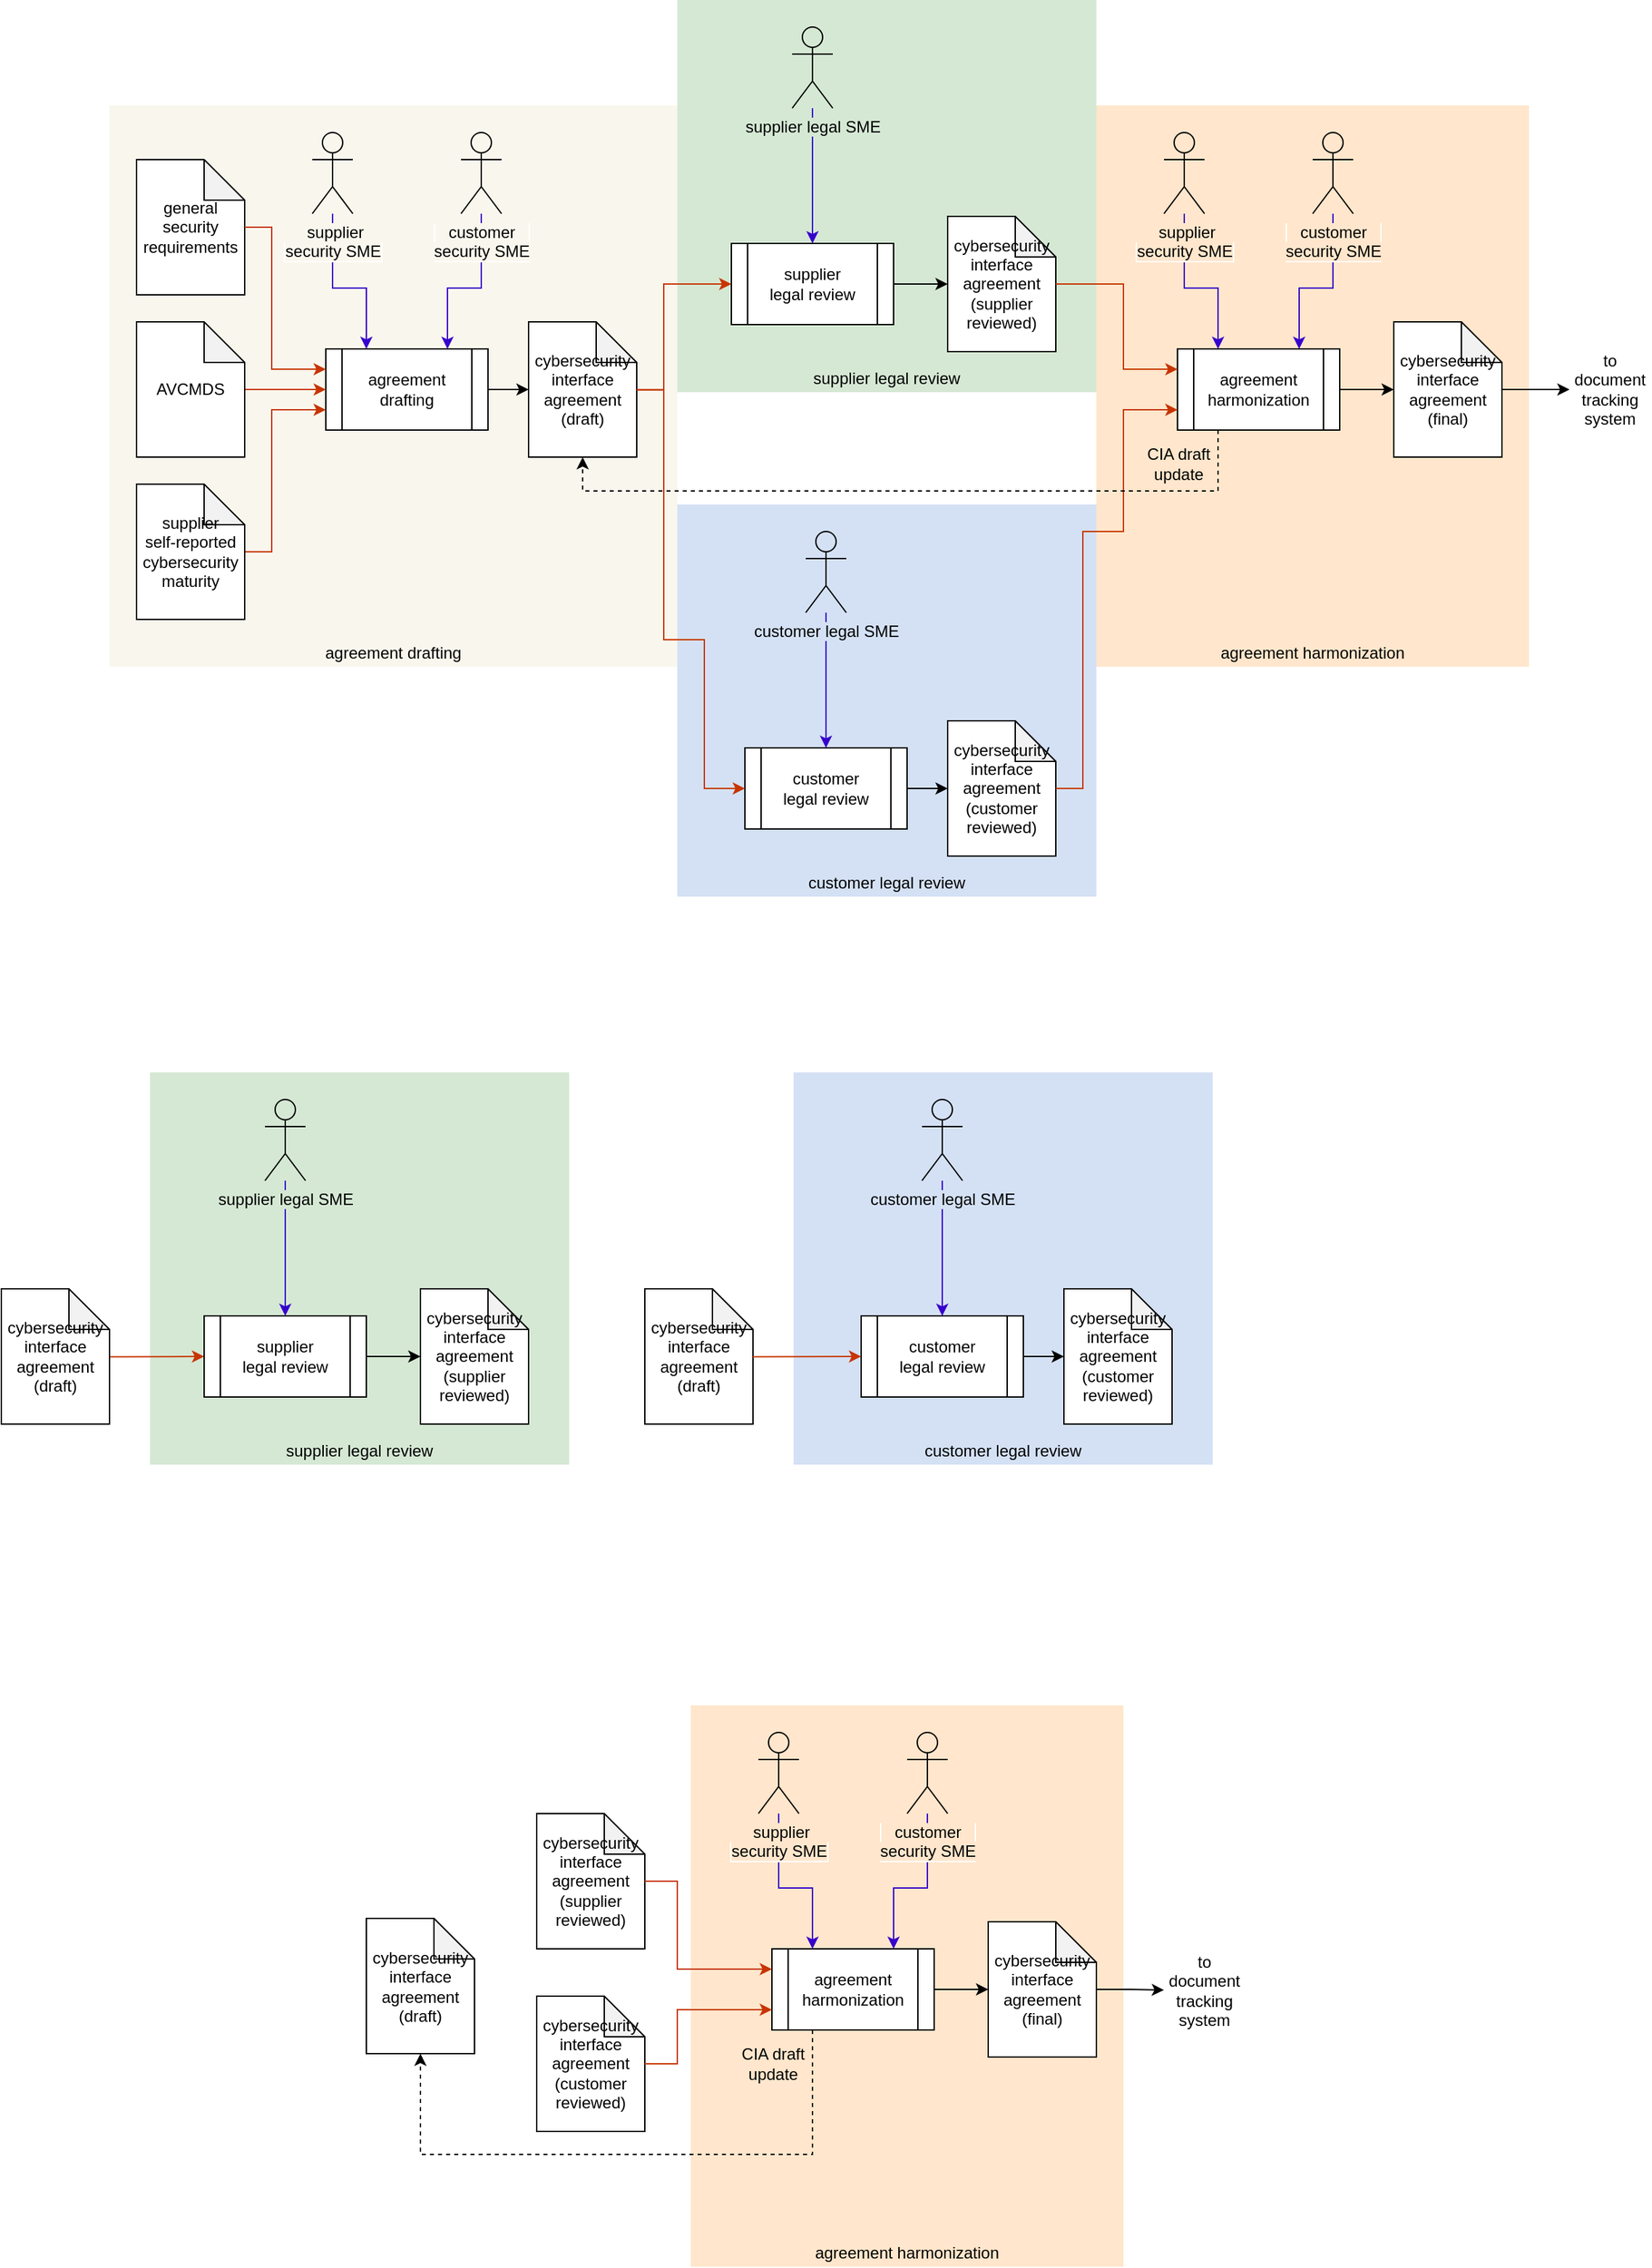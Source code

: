 <mxfile version="15.8.7" type="device"><diagram id="E2ULkJl6go0xUk4_vNiQ" name="Page-1"><mxGraphModel dx="1735" dy="997" grid="1" gridSize="10" guides="1" tooltips="1" connect="1" arrows="1" fold="1" page="0" pageScale="1" pageWidth="1100" pageHeight="850" math="0" shadow="0"><root><mxCell id="0"/><mxCell id="1" parent="0"/><mxCell id="80QuMCXeKGq2wlxNRJlu-8" value="" style="rounded=0;whiteSpace=wrap;html=1;strokeColor=none;fillColor=#FFE6CC;" parent="1" vertex="1"><mxGeometry x="740" y="405" width="320" height="415" as="geometry"/></mxCell><mxCell id="8uq7GXW5YBX9-7IQgmGA-5" value="" style="rounded=0;whiteSpace=wrap;html=1;strokeColor=none;fillColor=#D5E8D4;" parent="1" vertex="1"><mxGeometry x="430" y="327" width="310" height="290" as="geometry"/></mxCell><mxCell id="8uq7GXW5YBX9-7IQgmGA-1" value="" style="rounded=0;whiteSpace=wrap;html=1;fillColor=#f9f7ed;strokeColor=none;" parent="1" vertex="1"><mxGeometry x="10" y="405" width="420" height="415" as="geometry"/></mxCell><mxCell id="8uq7GXW5YBX9-7IQgmGA-2" value="" style="rounded=0;whiteSpace=wrap;html=1;strokeColor=none;fillColor=#D4E1F5;" parent="1" vertex="1"><mxGeometry x="430" y="700" width="310" height="290" as="geometry"/></mxCell><mxCell id="XKbH0hADGiryWMfeD4Mq-29" style="edgeStyle=orthogonalEdgeStyle;rounded=0;orthogonalLoop=1;jettySize=auto;html=1;entryX=0;entryY=0.5;entryDx=0;entryDy=0;entryPerimeter=0;" parent="1" source="XKbH0hADGiryWMfeD4Mq-4" target="XKbH0hADGiryWMfeD4Mq-14" edge="1"><mxGeometry relative="1" as="geometry"/></mxCell><mxCell id="XKbH0hADGiryWMfeD4Mq-4" value="agreement&lt;br&gt;drafting" style="shape=process;whiteSpace=wrap;html=1;backgroundOutline=1;" parent="1" vertex="1"><mxGeometry x="170" y="585" width="120" height="60" as="geometry"/></mxCell><mxCell id="XKbH0hADGiryWMfeD4Mq-38" style="edgeStyle=orthogonalEdgeStyle;rounded=0;orthogonalLoop=1;jettySize=auto;html=1;entryX=0.5;entryY=0;entryDx=0;entryDy=0;fillColor=#6a00ff;strokeColor=#3700CC;" parent="1" source="XKbH0hADGiryWMfeD4Mq-6" target="XKbH0hADGiryWMfeD4Mq-15" edge="1"><mxGeometry relative="1" as="geometry"/></mxCell><mxCell id="XKbH0hADGiryWMfeD4Mq-6" value="&lt;span style=&quot;background-color: rgb(213 , 232 , 212)&quot;&gt;supplier legal SME&lt;/span&gt;" style="shape=umlActor;verticalLabelPosition=bottom;labelBackgroundColor=#ffffff;verticalAlign=top;html=1;outlineConnect=0;fillColor=#D5E8D4;" parent="1" vertex="1"><mxGeometry x="515" y="347" width="30" height="60" as="geometry"/></mxCell><mxCell id="XKbH0hADGiryWMfeD4Mq-28" style="edgeStyle=orthogonalEdgeStyle;rounded=0;orthogonalLoop=1;jettySize=auto;html=1;entryX=0;entryY=0.75;entryDx=0;entryDy=0;fillColor=#fa6800;strokeColor=#C73500;" parent="1" source="XKbH0hADGiryWMfeD4Mq-12" target="XKbH0hADGiryWMfeD4Mq-4" edge="1"><mxGeometry relative="1" as="geometry"><Array as="points"><mxPoint x="130" y="735"/><mxPoint x="130" y="630"/></Array></mxGeometry></mxCell><mxCell id="XKbH0hADGiryWMfeD4Mq-12" value="supplier&lt;br&gt;self-reported cybersecurity maturity" style="shape=note;whiteSpace=wrap;html=1;backgroundOutline=1;darkOpacity=0.05;" parent="1" vertex="1"><mxGeometry x="30" y="685" width="80" height="100" as="geometry"/></mxCell><mxCell id="XKbH0hADGiryWMfeD4Mq-30" style="edgeStyle=orthogonalEdgeStyle;rounded=0;orthogonalLoop=1;jettySize=auto;html=1;entryX=0;entryY=0.5;entryDx=0;entryDy=0;fillColor=#fa6800;strokeColor=#C73500;exitX=0.998;exitY=0.503;exitDx=0;exitDy=0;exitPerimeter=0;" parent="1" source="XKbH0hADGiryWMfeD4Mq-14" target="XKbH0hADGiryWMfeD4Mq-15" edge="1"><mxGeometry relative="1" as="geometry"><Array as="points"><mxPoint x="420" y="615"/><mxPoint x="420" y="537"/></Array></mxGeometry></mxCell><mxCell id="XKbH0hADGiryWMfeD4Mq-14" value="cybersecurity interface agreement (draft)" style="shape=note;whiteSpace=wrap;html=1;backgroundOutline=1;darkOpacity=0.05;" parent="1" vertex="1"><mxGeometry x="320" y="565" width="80" height="100" as="geometry"/></mxCell><mxCell id="XKbH0hADGiryWMfeD4Mq-33" value="" style="edgeStyle=orthogonalEdgeStyle;rounded=0;orthogonalLoop=1;jettySize=auto;html=1;" parent="1" source="XKbH0hADGiryWMfeD4Mq-15" target="XKbH0hADGiryWMfeD4Mq-16" edge="1"><mxGeometry relative="1" as="geometry"/></mxCell><mxCell id="XKbH0hADGiryWMfeD4Mq-15" value="supplier&lt;br&gt;legal review" style="shape=process;whiteSpace=wrap;html=1;backgroundOutline=1;" parent="1" vertex="1"><mxGeometry x="470" y="507" width="120" height="60" as="geometry"/></mxCell><mxCell id="XKbH0hADGiryWMfeD4Mq-16" value="cybersecurity interface agreement (supplier reviewed)" style="shape=note;whiteSpace=wrap;html=1;backgroundOutline=1;darkOpacity=0.05;" parent="1" vertex="1"><mxGeometry x="630" y="487" width="80" height="100" as="geometry"/></mxCell><mxCell id="XKbH0hADGiryWMfeD4Mq-36" style="edgeStyle=orthogonalEdgeStyle;rounded=0;orthogonalLoop=1;jettySize=auto;html=1;entryX=0;entryY=0.5;entryDx=0;entryDy=0;entryPerimeter=0;" parent="1" source="XKbH0hADGiryWMfeD4Mq-19" target="XKbH0hADGiryWMfeD4Mq-20" edge="1"><mxGeometry relative="1" as="geometry"><mxPoint x="640" y="910" as="targetPoint"/></mxGeometry></mxCell><mxCell id="XKbH0hADGiryWMfeD4Mq-19" value="customer&lt;br&gt;legal review" style="shape=process;whiteSpace=wrap;html=1;backgroundOutline=1;" parent="1" vertex="1"><mxGeometry x="480" y="880" width="120" height="60" as="geometry"/></mxCell><mxCell id="XKbH0hADGiryWMfeD4Mq-56" style="edgeStyle=orthogonalEdgeStyle;rounded=0;orthogonalLoop=1;jettySize=auto;html=1;entryX=0;entryY=0.5;entryDx=0;entryDy=0;exitX=1;exitY=0.5;exitDx=0;exitDy=0;exitPerimeter=0;" parent="1" source="80QuMCXeKGq2wlxNRJlu-14" target="XKbH0hADGiryWMfeD4Mq-55" edge="1"><mxGeometry relative="1" as="geometry"><mxPoint x="1040" y="615" as="sourcePoint"/><mxPoint x="980" y="615" as="targetPoint"/></mxGeometry></mxCell><mxCell id="XKbH0hADGiryWMfeD4Mq-20" value="cybersecurity interface agreement (customer reviewed)" style="shape=note;whiteSpace=wrap;html=1;backgroundOutline=1;darkOpacity=0.05;" parent="1" vertex="1"><mxGeometry x="630" y="860" width="80" height="100" as="geometry"/></mxCell><mxCell id="XKbH0hADGiryWMfeD4Mq-47" style="edgeStyle=orthogonalEdgeStyle;rounded=0;orthogonalLoop=1;jettySize=auto;html=1;entryX=0.25;entryY=0;entryDx=0;entryDy=0;fillColor=#6a00ff;strokeColor=#3700CC;" parent="1" source="XKbH0hADGiryWMfeD4Mq-44" target="XKbH0hADGiryWMfeD4Mq-4" edge="1"><mxGeometry relative="1" as="geometry"><Array as="points"><mxPoint x="175" y="540"/><mxPoint x="200" y="540"/></Array></mxGeometry></mxCell><mxCell id="XKbH0hADGiryWMfeD4Mq-44" value="&lt;span style=&quot;background-color: rgb(249 , 247 , 237)&quot;&gt;&amp;nbsp; &amp;nbsp; &amp;nbsp;supplier&amp;nbsp; &amp;nbsp;&amp;nbsp;&lt;br&gt;security SME&lt;/span&gt;" style="shape=umlActor;verticalLabelPosition=bottom;labelBackgroundColor=#ffffff;verticalAlign=top;html=1;outlineConnect=0;fillColor=#F9F7ED;" parent="1" vertex="1"><mxGeometry x="160" y="425" width="30" height="60" as="geometry"/></mxCell><mxCell id="XKbH0hADGiryWMfeD4Mq-55" value="to document tracking system" style="text;html=1;strokeColor=none;fillColor=none;align=center;verticalAlign=middle;whiteSpace=wrap;rounded=0;" parent="1" vertex="1"><mxGeometry x="1090" y="585" width="60" height="60" as="geometry"/></mxCell><mxCell id="XKbH0hADGiryWMfeD4Mq-60" style="edgeStyle=orthogonalEdgeStyle;rounded=0;orthogonalLoop=1;jettySize=auto;html=1;entryX=0.5;entryY=0;entryDx=0;entryDy=0;fillColor=#6a00ff;strokeColor=#3700CC;" parent="1" source="XKbH0hADGiryWMfeD4Mq-59" target="XKbH0hADGiryWMfeD4Mq-19" edge="1"><mxGeometry relative="1" as="geometry"/></mxCell><mxCell id="XKbH0hADGiryWMfeD4Mq-59" value="&lt;span style=&quot;background-color: rgb(212 , 225 , 245)&quot;&gt;customer legal SME&lt;/span&gt;" style="shape=umlActor;verticalLabelPosition=bottom;labelBackgroundColor=#ffffff;verticalAlign=top;html=1;outlineConnect=0;fillColor=#D4E1F5;" parent="1" vertex="1"><mxGeometry x="525" y="720" width="30" height="60" as="geometry"/></mxCell><mxCell id="8uq7GXW5YBX9-7IQgmGA-6" value="customer legal review" style="text;html=1;strokeColor=none;fillColor=none;align=center;verticalAlign=middle;whiteSpace=wrap;rounded=0;" parent="1" vertex="1"><mxGeometry x="430" y="970" width="310" height="20" as="geometry"/></mxCell><mxCell id="8uq7GXW5YBX9-7IQgmGA-7" value="supplier legal review" style="text;html=1;strokeColor=none;fillColor=none;align=center;verticalAlign=middle;whiteSpace=wrap;rounded=0;" parent="1" vertex="1"><mxGeometry x="430" y="597" width="310" height="20" as="geometry"/></mxCell><mxCell id="8uq7GXW5YBX9-7IQgmGA-8" value="agreement drafting" style="text;html=1;strokeColor=none;fillColor=none;align=center;verticalAlign=middle;whiteSpace=wrap;rounded=0;" parent="1" vertex="1"><mxGeometry x="10" y="800" width="420" height="20" as="geometry"/></mxCell><mxCell id="80QuMCXeKGq2wlxNRJlu-1" style="edgeStyle=orthogonalEdgeStyle;rounded=0;orthogonalLoop=1;jettySize=auto;html=1;entryX=0;entryY=0.5;entryDx=0;entryDy=0;fillColor=#fa6800;strokeColor=#C73500;" parent="1" source="80QuMCXeKGq2wlxNRJlu-2" target="XKbH0hADGiryWMfeD4Mq-4" edge="1"><mxGeometry relative="1" as="geometry"><mxPoint x="180" y="625" as="targetPoint"/></mxGeometry></mxCell><mxCell id="80QuMCXeKGq2wlxNRJlu-2" value="AVCMDS" style="shape=note;whiteSpace=wrap;html=1;backgroundOutline=1;darkOpacity=0.05;" parent="1" vertex="1"><mxGeometry x="30" y="565" width="80" height="100" as="geometry"/></mxCell><mxCell id="80QuMCXeKGq2wlxNRJlu-4" style="edgeStyle=orthogonalEdgeStyle;rounded=0;orthogonalLoop=1;jettySize=auto;html=1;entryX=0.75;entryY=0;entryDx=0;entryDy=0;fillColor=#6a00ff;strokeColor=#3700CC;" parent="1" source="80QuMCXeKGq2wlxNRJlu-5" target="XKbH0hADGiryWMfeD4Mq-4" edge="1"><mxGeometry relative="1" as="geometry"><mxPoint x="315" y="585" as="targetPoint"/><Array as="points"><mxPoint x="285" y="540"/><mxPoint x="260" y="540"/></Array></mxGeometry></mxCell><mxCell id="80QuMCXeKGq2wlxNRJlu-5" value="&lt;span style=&quot;background-color: rgb(249 , 247 , 237)&quot;&gt;&amp;nbsp; &amp;nbsp;customer&amp;nbsp; &amp;nbsp;&lt;br&gt;security SME&lt;/span&gt;" style="shape=umlActor;verticalLabelPosition=bottom;labelBackgroundColor=#ffffff;verticalAlign=top;html=1;outlineConnect=0;fillColor=#F9F7ED;" parent="1" vertex="1"><mxGeometry x="270" y="425" width="30" height="60" as="geometry"/></mxCell><mxCell id="80QuMCXeKGq2wlxNRJlu-7" style="edgeStyle=orthogonalEdgeStyle;rounded=0;orthogonalLoop=1;jettySize=auto;html=1;entryX=0;entryY=0.5;entryDx=0;entryDy=0;fillColor=#fa6800;strokeColor=#C73500;exitX=0.999;exitY=0.502;exitDx=0;exitDy=0;exitPerimeter=0;" parent="1" source="XKbH0hADGiryWMfeD4Mq-14" target="XKbH0hADGiryWMfeD4Mq-19" edge="1"><mxGeometry relative="1" as="geometry"><Array as="points"><mxPoint x="420" y="615"/><mxPoint x="420" y="800"/><mxPoint x="450" y="800"/><mxPoint x="450" y="910"/></Array><mxPoint x="409.68" y="615.1" as="sourcePoint"/><mxPoint x="480" y="820.0" as="targetPoint"/></mxGeometry></mxCell><mxCell id="80QuMCXeKGq2wlxNRJlu-9" value="general security requirements" style="shape=note;whiteSpace=wrap;html=1;backgroundOutline=1;darkOpacity=0.05;" parent="1" vertex="1"><mxGeometry x="30" y="445" width="80" height="100" as="geometry"/></mxCell><mxCell id="80QuMCXeKGq2wlxNRJlu-10" style="edgeStyle=orthogonalEdgeStyle;rounded=0;orthogonalLoop=1;jettySize=auto;html=1;entryX=0;entryY=0.25;entryDx=0;entryDy=0;fillColor=#fa6800;strokeColor=#C73500;" parent="1" source="80QuMCXeKGq2wlxNRJlu-9" target="XKbH0hADGiryWMfeD4Mq-4" edge="1"><mxGeometry relative="1" as="geometry"><mxPoint x="170" y="485" as="targetPoint"/><Array as="points"><mxPoint x="130" y="495"/><mxPoint x="130" y="600"/></Array></mxGeometry></mxCell><mxCell id="80QuMCXeKGq2wlxNRJlu-11" value="agreement harmonization" style="text;html=1;strokeColor=none;fillColor=none;align=center;verticalAlign=middle;whiteSpace=wrap;rounded=0;" parent="1" vertex="1"><mxGeometry x="740" y="800" width="320" height="20" as="geometry"/></mxCell><mxCell id="80QuMCXeKGq2wlxNRJlu-12" style="edgeStyle=orthogonalEdgeStyle;rounded=0;orthogonalLoop=1;jettySize=auto;html=1;entryX=0;entryY=0.5;entryDx=0;entryDy=0;entryPerimeter=0;" parent="1" source="80QuMCXeKGq2wlxNRJlu-13" target="80QuMCXeKGq2wlxNRJlu-14" edge="1"><mxGeometry relative="1" as="geometry"/></mxCell><mxCell id="80QuMCXeKGq2wlxNRJlu-13" value="agreement harmonization" style="shape=process;whiteSpace=wrap;html=1;backgroundOutline=1;" parent="1" vertex="1"><mxGeometry x="800" y="585" width="120" height="60" as="geometry"/></mxCell><mxCell id="80QuMCXeKGq2wlxNRJlu-14" value="cybersecurity interface agreement (final)" style="shape=note;whiteSpace=wrap;html=1;backgroundOutline=1;darkOpacity=0.05;" parent="1" vertex="1"><mxGeometry x="960" y="565" width="80" height="100" as="geometry"/></mxCell><mxCell id="80QuMCXeKGq2wlxNRJlu-15" style="edgeStyle=orthogonalEdgeStyle;rounded=0;orthogonalLoop=1;jettySize=auto;html=1;entryX=0.25;entryY=0;entryDx=0;entryDy=0;fillColor=#6a00ff;strokeColor=#3700CC;" parent="1" source="80QuMCXeKGq2wlxNRJlu-16" target="80QuMCXeKGq2wlxNRJlu-13" edge="1"><mxGeometry relative="1" as="geometry"><Array as="points"><mxPoint x="805" y="540"/><mxPoint x="830" y="540"/></Array></mxGeometry></mxCell><mxCell id="80QuMCXeKGq2wlxNRJlu-16" value="&lt;span style=&quot;background-color: rgb(255 , 230 , 204)&quot;&gt;&amp;nbsp; &amp;nbsp; &amp;nbsp;supplier&amp;nbsp; &amp;nbsp;&amp;nbsp;&lt;br&gt;security SME&lt;/span&gt;" style="shape=umlActor;verticalLabelPosition=bottom;labelBackgroundColor=#ffffff;verticalAlign=top;html=1;outlineConnect=0;fillColor=#FFE6CC;" parent="1" vertex="1"><mxGeometry x="790" y="425" width="30" height="60" as="geometry"/></mxCell><mxCell id="80QuMCXeKGq2wlxNRJlu-17" style="edgeStyle=orthogonalEdgeStyle;rounded=0;orthogonalLoop=1;jettySize=auto;html=1;entryX=0.75;entryY=0;entryDx=0;entryDy=0;fillColor=#6a00ff;strokeColor=#3700CC;" parent="1" source="80QuMCXeKGq2wlxNRJlu-18" target="80QuMCXeKGq2wlxNRJlu-13" edge="1"><mxGeometry relative="1" as="geometry"><mxPoint x="945" y="585" as="targetPoint"/><Array as="points"><mxPoint x="915" y="540"/><mxPoint x="890" y="540"/></Array></mxGeometry></mxCell><mxCell id="80QuMCXeKGq2wlxNRJlu-18" value="&lt;span style=&quot;background-color: rgb(255 , 230 , 204)&quot;&gt;&amp;nbsp; &amp;nbsp;customer&amp;nbsp; &amp;nbsp;&lt;br&gt;security SME&lt;/span&gt;" style="shape=umlActor;verticalLabelPosition=bottom;labelBackgroundColor=#ffffff;verticalAlign=top;html=1;outlineConnect=0;fillColor=#FFE6CC;" parent="1" vertex="1"><mxGeometry x="900" y="425" width="30" height="60" as="geometry"/></mxCell><mxCell id="80QuMCXeKGq2wlxNRJlu-19" style="edgeStyle=orthogonalEdgeStyle;rounded=0;orthogonalLoop=1;jettySize=auto;html=1;entryX=0;entryY=0.25;entryDx=0;entryDy=0;fillColor=#fa6800;strokeColor=#C73500;exitX=1;exitY=0.5;exitDx=0;exitDy=0;exitPerimeter=0;" parent="1" source="XKbH0hADGiryWMfeD4Mq-16" target="80QuMCXeKGq2wlxNRJlu-13" edge="1"><mxGeometry relative="1" as="geometry"><mxPoint x="1100" y="525.3" as="sourcePoint"/><mxPoint x="1160.16" y="290" as="targetPoint"/><Array as="points"><mxPoint x="760" y="537"/><mxPoint x="760" y="600"/></Array></mxGeometry></mxCell><mxCell id="80QuMCXeKGq2wlxNRJlu-20" style="edgeStyle=orthogonalEdgeStyle;rounded=0;orthogonalLoop=1;jettySize=auto;html=1;entryX=0;entryY=0.75;entryDx=0;entryDy=0;fillColor=#fa6800;strokeColor=#C73500;exitX=1;exitY=0.5;exitDx=0;exitDy=0;exitPerimeter=0;" parent="1" source="XKbH0hADGiryWMfeD4Mq-20" target="80QuMCXeKGq2wlxNRJlu-13" edge="1"><mxGeometry relative="1" as="geometry"><mxPoint x="729.84" y="865.3" as="sourcePoint"/><mxPoint x="790" y="630" as="targetPoint"/><Array as="points"><mxPoint x="730" y="910"/><mxPoint x="730" y="720"/><mxPoint x="760" y="720"/><mxPoint x="760" y="630"/></Array></mxGeometry></mxCell><mxCell id="80QuMCXeKGq2wlxNRJlu-21" style="edgeStyle=orthogonalEdgeStyle;rounded=0;orthogonalLoop=1;jettySize=auto;html=1;strokeWidth=1;dashed=1;entryX=0.5;entryY=1;entryDx=0;entryDy=0;exitX=0.25;exitY=1;exitDx=0;exitDy=0;entryPerimeter=0;" parent="1" source="80QuMCXeKGq2wlxNRJlu-13" target="XKbH0hADGiryWMfeD4Mq-14" edge="1"><mxGeometry relative="1" as="geometry"><Array as="points"><mxPoint x="830" y="690"/><mxPoint x="360" y="690"/></Array><mxPoint x="850" y="1130" as="sourcePoint"/><mxPoint x="720" y="1130" as="targetPoint"/></mxGeometry></mxCell><mxCell id="80QuMCXeKGq2wlxNRJlu-22" value="CIA draft update" style="text;html=1;strokeColor=none;fillColor=none;align=center;verticalAlign=middle;whiteSpace=wrap;rounded=0;" parent="1" vertex="1"><mxGeometry x="776" y="650" width="50" height="40" as="geometry"/></mxCell><mxCell id="80QuMCXeKGq2wlxNRJlu-23" value="" style="rounded=0;whiteSpace=wrap;html=1;strokeColor=none;fillColor=#D5E8D4;" parent="1" vertex="1"><mxGeometry x="40" y="1120" width="310" height="290" as="geometry"/></mxCell><mxCell id="80QuMCXeKGq2wlxNRJlu-24" style="edgeStyle=orthogonalEdgeStyle;rounded=0;orthogonalLoop=1;jettySize=auto;html=1;entryX=0.5;entryY=0;entryDx=0;entryDy=0;fillColor=#6a00ff;strokeColor=#3700CC;" parent="1" source="80QuMCXeKGq2wlxNRJlu-25" target="80QuMCXeKGq2wlxNRJlu-29" edge="1"><mxGeometry relative="1" as="geometry"/></mxCell><mxCell id="80QuMCXeKGq2wlxNRJlu-25" value="&lt;span style=&quot;background-color: rgb(213 , 232 , 212)&quot;&gt;supplier legal SME&lt;/span&gt;" style="shape=umlActor;verticalLabelPosition=bottom;labelBackgroundColor=#ffffff;verticalAlign=top;html=1;outlineConnect=0;fillColor=#D5E8D4;" parent="1" vertex="1"><mxGeometry x="125" y="1140" width="30" height="60" as="geometry"/></mxCell><mxCell id="80QuMCXeKGq2wlxNRJlu-26" style="edgeStyle=orthogonalEdgeStyle;rounded=0;orthogonalLoop=1;jettySize=auto;html=1;entryX=0;entryY=0.5;entryDx=0;entryDy=0;fillColor=#fa6800;strokeColor=#C73500;exitX=0.998;exitY=0.503;exitDx=0;exitDy=0;exitPerimeter=0;" parent="1" source="80QuMCXeKGq2wlxNRJlu-27" target="80QuMCXeKGq2wlxNRJlu-29" edge="1"><mxGeometry relative="1" as="geometry"><Array as="points"><mxPoint x="20" y="1330"/><mxPoint x="20" y="1330"/></Array></mxGeometry></mxCell><mxCell id="80QuMCXeKGq2wlxNRJlu-27" value="cybersecurity interface agreement (draft)" style="shape=note;whiteSpace=wrap;html=1;backgroundOutline=1;darkOpacity=0.05;" parent="1" vertex="1"><mxGeometry x="-70" y="1280" width="80" height="100" as="geometry"/></mxCell><mxCell id="80QuMCXeKGq2wlxNRJlu-28" value="" style="edgeStyle=orthogonalEdgeStyle;rounded=0;orthogonalLoop=1;jettySize=auto;html=1;" parent="1" source="80QuMCXeKGq2wlxNRJlu-29" target="80QuMCXeKGq2wlxNRJlu-30" edge="1"><mxGeometry relative="1" as="geometry"/></mxCell><mxCell id="80QuMCXeKGq2wlxNRJlu-29" value="supplier&lt;br&gt;legal review" style="shape=process;whiteSpace=wrap;html=1;backgroundOutline=1;" parent="1" vertex="1"><mxGeometry x="80" y="1300" width="120" height="60" as="geometry"/></mxCell><mxCell id="80QuMCXeKGq2wlxNRJlu-30" value="cybersecurity interface agreement (supplier reviewed)" style="shape=note;whiteSpace=wrap;html=1;backgroundOutline=1;darkOpacity=0.05;" parent="1" vertex="1"><mxGeometry x="240" y="1280" width="80" height="100" as="geometry"/></mxCell><mxCell id="80QuMCXeKGq2wlxNRJlu-31" value="supplier legal review" style="text;html=1;strokeColor=none;fillColor=none;align=center;verticalAlign=middle;whiteSpace=wrap;rounded=0;" parent="1" vertex="1"><mxGeometry x="40" y="1390" width="310" height="20" as="geometry"/></mxCell><mxCell id="80QuMCXeKGq2wlxNRJlu-43" value="" style="rounded=0;whiteSpace=wrap;html=1;strokeColor=none;fillColor=#D4E1F5;" parent="1" vertex="1"><mxGeometry x="516" y="1120" width="310" height="290" as="geometry"/></mxCell><mxCell id="80QuMCXeKGq2wlxNRJlu-44" value="cybersecurity interface agreement (draft)" style="shape=note;whiteSpace=wrap;html=1;backgroundOutline=1;darkOpacity=0.05;" parent="1" vertex="1"><mxGeometry x="406" y="1280" width="80" height="100" as="geometry"/></mxCell><mxCell id="80QuMCXeKGq2wlxNRJlu-45" style="edgeStyle=orthogonalEdgeStyle;rounded=0;orthogonalLoop=1;jettySize=auto;html=1;entryX=0;entryY=0.5;entryDx=0;entryDy=0;entryPerimeter=0;" parent="1" source="80QuMCXeKGq2wlxNRJlu-46" target="80QuMCXeKGq2wlxNRJlu-47" edge="1"><mxGeometry relative="1" as="geometry"><mxPoint x="726" y="1330" as="targetPoint"/></mxGeometry></mxCell><mxCell id="80QuMCXeKGq2wlxNRJlu-46" value="customer&lt;br&gt;legal review" style="shape=process;whiteSpace=wrap;html=1;backgroundOutline=1;" parent="1" vertex="1"><mxGeometry x="566" y="1300" width="120" height="60" as="geometry"/></mxCell><mxCell id="80QuMCXeKGq2wlxNRJlu-47" value="cybersecurity interface agreement (customer reviewed)" style="shape=note;whiteSpace=wrap;html=1;backgroundOutline=1;darkOpacity=0.05;" parent="1" vertex="1"><mxGeometry x="716" y="1280" width="80" height="100" as="geometry"/></mxCell><mxCell id="80QuMCXeKGq2wlxNRJlu-48" style="edgeStyle=orthogonalEdgeStyle;rounded=0;orthogonalLoop=1;jettySize=auto;html=1;entryX=0.5;entryY=0;entryDx=0;entryDy=0;fillColor=#6a00ff;strokeColor=#3700CC;" parent="1" source="80QuMCXeKGq2wlxNRJlu-49" target="80QuMCXeKGq2wlxNRJlu-46" edge="1"><mxGeometry relative="1" as="geometry"/></mxCell><mxCell id="80QuMCXeKGq2wlxNRJlu-49" value="&lt;span style=&quot;background-color: rgb(212 , 225 , 245)&quot;&gt;customer legal SME&lt;/span&gt;" style="shape=umlActor;verticalLabelPosition=bottom;labelBackgroundColor=#ffffff;verticalAlign=top;html=1;outlineConnect=0;fillColor=#D4E1F5;" parent="1" vertex="1"><mxGeometry x="611" y="1140" width="30" height="60" as="geometry"/></mxCell><mxCell id="80QuMCXeKGq2wlxNRJlu-50" value="customer legal review" style="text;html=1;strokeColor=none;fillColor=none;align=center;verticalAlign=middle;whiteSpace=wrap;rounded=0;" parent="1" vertex="1"><mxGeometry x="516" y="1390" width="310" height="20" as="geometry"/></mxCell><mxCell id="80QuMCXeKGq2wlxNRJlu-51" style="edgeStyle=orthogonalEdgeStyle;rounded=0;orthogonalLoop=1;jettySize=auto;html=1;entryX=0;entryY=0.5;entryDx=0;entryDy=0;fillColor=#fa6800;strokeColor=#C73500;exitX=0.999;exitY=0.502;exitDx=0;exitDy=0;exitPerimeter=0;" parent="1" source="80QuMCXeKGq2wlxNRJlu-44" target="80QuMCXeKGq2wlxNRJlu-46" edge="1"><mxGeometry relative="1" as="geometry"><Array as="points"><mxPoint x="486" y="1330"/><mxPoint x="486" y="1330"/></Array><mxPoint x="495.68" y="1035.1" as="sourcePoint"/><mxPoint x="566" y="1240" as="targetPoint"/></mxGeometry></mxCell><mxCell id="80QuMCXeKGq2wlxNRJlu-52" value="" style="rounded=0;whiteSpace=wrap;html=1;strokeColor=none;fillColor=#FFE6CC;" parent="1" vertex="1"><mxGeometry x="440" y="1588" width="320" height="415" as="geometry"/></mxCell><mxCell id="80QuMCXeKGq2wlxNRJlu-57" value="cybersecurity interface agreement (draft)" style="shape=note;whiteSpace=wrap;html=1;backgroundOutline=1;darkOpacity=0.05;" parent="1" vertex="1"><mxGeometry x="200" y="1745.5" width="80" height="100" as="geometry"/></mxCell><mxCell id="80QuMCXeKGq2wlxNRJlu-60" value="cybersecurity interface agreement (supplier reviewed)" style="shape=note;whiteSpace=wrap;html=1;backgroundOutline=1;darkOpacity=0.05;" parent="1" vertex="1"><mxGeometry x="326" y="1668" width="80" height="100" as="geometry"/></mxCell><mxCell id="80QuMCXeKGq2wlxNRJlu-61" style="edgeStyle=orthogonalEdgeStyle;rounded=0;orthogonalLoop=1;jettySize=auto;html=1;entryX=0;entryY=0.5;entryDx=0;entryDy=0;exitX=1;exitY=0.5;exitDx=0;exitDy=0;exitPerimeter=0;" parent="1" source="80QuMCXeKGq2wlxNRJlu-68" target="80QuMCXeKGq2wlxNRJlu-62" edge="1"><mxGeometry relative="1" as="geometry"><mxPoint x="740" y="1798" as="sourcePoint"/><mxPoint x="680" y="1798" as="targetPoint"/></mxGeometry></mxCell><mxCell id="80QuMCXeKGq2wlxNRJlu-62" value="to document tracking system" style="text;html=1;strokeColor=none;fillColor=none;align=center;verticalAlign=middle;whiteSpace=wrap;rounded=0;" parent="1" vertex="1"><mxGeometry x="790" y="1770" width="60" height="57" as="geometry"/></mxCell><mxCell id="80QuMCXeKGq2wlxNRJlu-65" value="agreement harmonization" style="text;html=1;strokeColor=none;fillColor=none;align=center;verticalAlign=middle;whiteSpace=wrap;rounded=0;" parent="1" vertex="1"><mxGeometry x="440" y="1983" width="320" height="20" as="geometry"/></mxCell><mxCell id="80QuMCXeKGq2wlxNRJlu-66" style="edgeStyle=orthogonalEdgeStyle;rounded=0;orthogonalLoop=1;jettySize=auto;html=1;entryX=0;entryY=0.5;entryDx=0;entryDy=0;entryPerimeter=0;" parent="1" source="80QuMCXeKGq2wlxNRJlu-67" target="80QuMCXeKGq2wlxNRJlu-68" edge="1"><mxGeometry relative="1" as="geometry"/></mxCell><mxCell id="80QuMCXeKGq2wlxNRJlu-67" value="agreement harmonization" style="shape=process;whiteSpace=wrap;html=1;backgroundOutline=1;" parent="1" vertex="1"><mxGeometry x="500" y="1768" width="120" height="60" as="geometry"/></mxCell><mxCell id="80QuMCXeKGq2wlxNRJlu-68" value="cybersecurity interface agreement (final)" style="shape=note;whiteSpace=wrap;html=1;backgroundOutline=1;darkOpacity=0.05;" parent="1" vertex="1"><mxGeometry x="660" y="1748" width="80" height="100" as="geometry"/></mxCell><mxCell id="80QuMCXeKGq2wlxNRJlu-69" style="edgeStyle=orthogonalEdgeStyle;rounded=0;orthogonalLoop=1;jettySize=auto;html=1;entryX=0.25;entryY=0;entryDx=0;entryDy=0;fillColor=#6a00ff;strokeColor=#3700CC;" parent="1" source="80QuMCXeKGq2wlxNRJlu-70" target="80QuMCXeKGq2wlxNRJlu-67" edge="1"><mxGeometry relative="1" as="geometry"><Array as="points"><mxPoint x="505" y="1723"/><mxPoint x="530" y="1723"/></Array></mxGeometry></mxCell><mxCell id="80QuMCXeKGq2wlxNRJlu-70" value="&lt;span style=&quot;background-color: rgb(255 , 230 , 204)&quot;&gt;&amp;nbsp; &amp;nbsp; &amp;nbsp;supplier&amp;nbsp; &amp;nbsp;&amp;nbsp;&lt;br&gt;security SME&lt;/span&gt;" style="shape=umlActor;verticalLabelPosition=bottom;labelBackgroundColor=#ffffff;verticalAlign=top;html=1;outlineConnect=0;fillColor=#FFE6CC;" parent="1" vertex="1"><mxGeometry x="490" y="1608" width="30" height="60" as="geometry"/></mxCell><mxCell id="80QuMCXeKGq2wlxNRJlu-71" style="edgeStyle=orthogonalEdgeStyle;rounded=0;orthogonalLoop=1;jettySize=auto;html=1;entryX=0.75;entryY=0;entryDx=0;entryDy=0;fillColor=#6a00ff;strokeColor=#3700CC;" parent="1" source="80QuMCXeKGq2wlxNRJlu-72" target="80QuMCXeKGq2wlxNRJlu-67" edge="1"><mxGeometry relative="1" as="geometry"><mxPoint x="645" y="1768" as="targetPoint"/><Array as="points"><mxPoint x="615" y="1723"/><mxPoint x="590" y="1723"/></Array></mxGeometry></mxCell><mxCell id="80QuMCXeKGq2wlxNRJlu-72" value="&lt;span style=&quot;background-color: rgb(255 , 230 , 204)&quot;&gt;&amp;nbsp; &amp;nbsp;customer&amp;nbsp; &amp;nbsp;&lt;br&gt;security SME&lt;/span&gt;" style="shape=umlActor;verticalLabelPosition=bottom;labelBackgroundColor=#ffffff;verticalAlign=top;html=1;outlineConnect=0;fillColor=#FFE6CC;" parent="1" vertex="1"><mxGeometry x="600" y="1608" width="30" height="60" as="geometry"/></mxCell><mxCell id="80QuMCXeKGq2wlxNRJlu-73" style="edgeStyle=orthogonalEdgeStyle;rounded=0;orthogonalLoop=1;jettySize=auto;html=1;entryX=0;entryY=0.25;entryDx=0;entryDy=0;fillColor=#fa6800;strokeColor=#C73500;exitX=1;exitY=0.5;exitDx=0;exitDy=0;exitPerimeter=0;" parent="1" source="80QuMCXeKGq2wlxNRJlu-60" target="80QuMCXeKGq2wlxNRJlu-67" edge="1"><mxGeometry relative="1" as="geometry"><mxPoint x="800" y="1708.3" as="sourcePoint"/><mxPoint x="860.16" y="1473" as="targetPoint"/><Array as="points"><mxPoint x="430" y="1718"/><mxPoint x="430" y="1783"/></Array></mxGeometry></mxCell><mxCell id="80QuMCXeKGq2wlxNRJlu-74" style="edgeStyle=orthogonalEdgeStyle;rounded=0;orthogonalLoop=1;jettySize=auto;html=1;strokeWidth=1;dashed=1;entryX=0.5;entryY=1;entryDx=0;entryDy=0;exitX=0.25;exitY=1;exitDx=0;exitDy=0;entryPerimeter=0;" parent="1" source="80QuMCXeKGq2wlxNRJlu-67" target="80QuMCXeKGq2wlxNRJlu-57" edge="1"><mxGeometry relative="1" as="geometry"><Array as="points"><mxPoint x="530" y="1920"/><mxPoint x="240" y="1920"/></Array><mxPoint x="550" y="2313" as="sourcePoint"/><mxPoint x="420" y="2313" as="targetPoint"/></mxGeometry></mxCell><mxCell id="80QuMCXeKGq2wlxNRJlu-75" value="CIA draft update" style="text;html=1;strokeColor=none;fillColor=none;align=center;verticalAlign=middle;whiteSpace=wrap;rounded=0;" parent="1" vertex="1"><mxGeometry x="476" y="1833" width="50" height="40" as="geometry"/></mxCell><mxCell id="f-KcpR1q9PlC0f9u9uPo-1" value="cybersecurity interface agreement (customer reviewed)" style="shape=note;whiteSpace=wrap;html=1;backgroundOutline=1;darkOpacity=0.05;" parent="1" vertex="1"><mxGeometry x="326" y="1803" width="80" height="100" as="geometry"/></mxCell><mxCell id="f-KcpR1q9PlC0f9u9uPo-2" style="edgeStyle=orthogonalEdgeStyle;rounded=0;orthogonalLoop=1;jettySize=auto;html=1;entryX=0;entryY=0.75;entryDx=0;entryDy=0;fillColor=#fa6800;strokeColor=#C73500;exitX=1;exitY=0.5;exitDx=0;exitDy=0;exitPerimeter=0;" parent="1" source="f-KcpR1q9PlC0f9u9uPo-1" target="80QuMCXeKGq2wlxNRJlu-67" edge="1"><mxGeometry relative="1" as="geometry"><mxPoint x="360" y="2020" as="sourcePoint"/><mxPoint x="500" y="1660" as="targetPoint"/><Array as="points"><mxPoint x="430" y="1853"/><mxPoint x="430" y="1813"/></Array></mxGeometry></mxCell></root></mxGraphModel></diagram></mxfile>